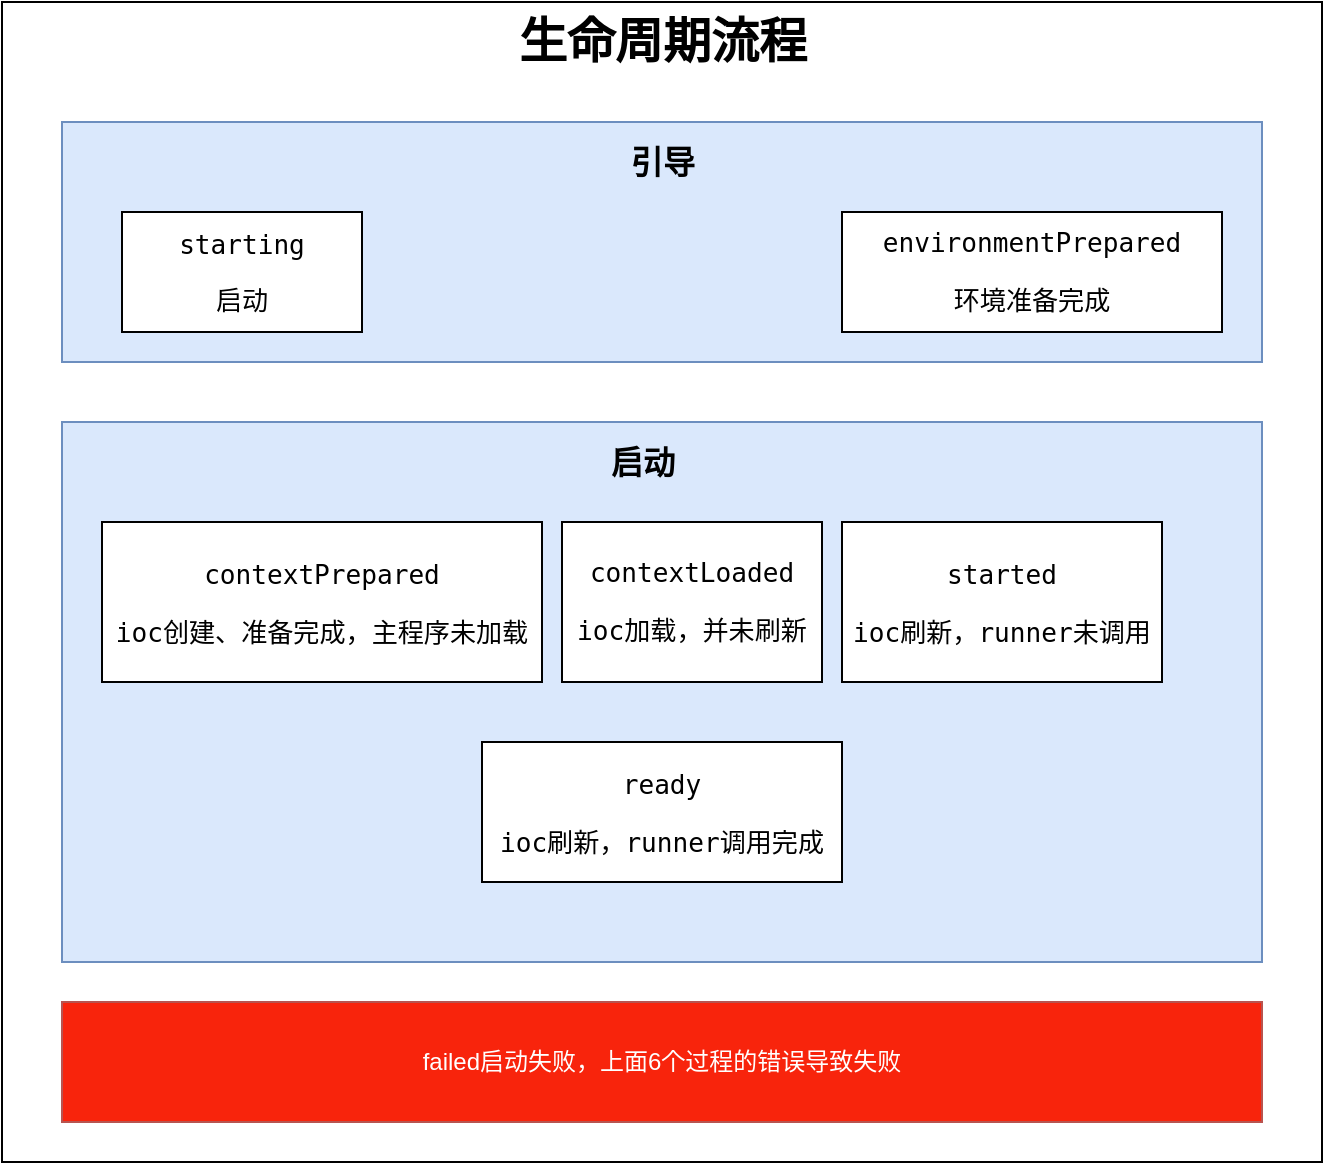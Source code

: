 <mxfile version="24.4.8" type="github">
  <diagram name="第 1 页" id="Oc3dPFVWis-HLhDtF6Aj">
    <mxGraphModel dx="1314" dy="767" grid="1" gridSize="10" guides="1" tooltips="1" connect="1" arrows="1" fold="1" page="1" pageScale="1" pageWidth="827" pageHeight="1169" math="0" shadow="0">
      <root>
        <mxCell id="0" />
        <mxCell id="1" parent="0" />
        <mxCell id="TSbBjLQhTuNAmrnQfjzS-1" value="" style="rounded=0;whiteSpace=wrap;html=1;" vertex="1" parent="1">
          <mxGeometry x="100" y="70" width="660" height="580" as="geometry" />
        </mxCell>
        <mxCell id="TSbBjLQhTuNAmrnQfjzS-2" value="生命周期流程" style="text;strokeColor=none;fillColor=none;html=1;fontSize=24;fontStyle=1;verticalAlign=middle;align=center;" vertex="1" parent="1">
          <mxGeometry x="380" y="70" width="100" height="40" as="geometry" />
        </mxCell>
        <mxCell id="TSbBjLQhTuNAmrnQfjzS-3" value="" style="rounded=0;whiteSpace=wrap;html=1;fillColor=#dae8fc;strokeColor=#6c8ebf;" vertex="1" parent="1">
          <mxGeometry x="130" y="130" width="600" height="120" as="geometry" />
        </mxCell>
        <mxCell id="TSbBjLQhTuNAmrnQfjzS-4" value="引导" style="text;strokeColor=none;fillColor=none;html=1;fontSize=16;fontStyle=1;verticalAlign=middle;align=center;" vertex="1" parent="1">
          <mxGeometry x="380" y="130" width="100" height="40" as="geometry" />
        </mxCell>
        <mxCell id="TSbBjLQhTuNAmrnQfjzS-10" value="&lt;div style=&quot;&quot;&gt;&lt;pre style=&quot;&quot;&gt;&lt;font face=&quot;JetBrains Mono, monospace&quot;&gt;&lt;span style=&quot;font-size: 13.067px;&quot;&gt;starting&lt;/span&gt;&lt;span style=&quot;font-size: 9.8pt;&quot;&gt;&lt;br&gt;&lt;/span&gt;&lt;/font&gt;&lt;/pre&gt;&lt;pre style=&quot;&quot;&gt;&lt;font face=&quot;JetBrains Mono, monospace&quot;&gt;&lt;span style=&quot;font-size: 13.067px;&quot;&gt;启动&lt;/span&gt;&lt;/font&gt;&lt;/pre&gt;&lt;/div&gt;" style="rounded=0;whiteSpace=wrap;html=1;labelBackgroundColor=none;fontColor=default;" vertex="1" parent="1">
          <mxGeometry x="160" y="175" width="120" height="60" as="geometry" />
        </mxCell>
        <mxCell id="TSbBjLQhTuNAmrnQfjzS-11" value="&lt;div style=&quot;&quot;&gt;&lt;pre style=&quot;&quot;&gt;&lt;div style=&quot;&quot;&gt;&lt;pre style=&quot;font-family:&#39;JetBrains Mono&#39;,monospace;font-size:9.8pt;&quot;&gt;&lt;span style=&quot;&quot;&gt;environmentPrepared&lt;/span&gt;&lt;/pre&gt;&lt;pre style=&quot;font-family:&#39;JetBrains Mono&#39;,monospace;font-size:9.8pt;&quot;&gt;&lt;span style=&quot;&quot;&gt;环境准备完成&lt;/span&gt;&lt;/pre&gt;&lt;/div&gt;&lt;/pre&gt;&lt;/div&gt;" style="rounded=0;whiteSpace=wrap;html=1;labelBackgroundColor=none;fontColor=#000000;" vertex="1" parent="1">
          <mxGeometry x="520" y="175" width="190" height="60" as="geometry" />
        </mxCell>
        <mxCell id="TSbBjLQhTuNAmrnQfjzS-12" value="" style="rounded=0;whiteSpace=wrap;html=1;fillColor=#dae8fc;strokeColor=#6c8ebf;" vertex="1" parent="1">
          <mxGeometry x="130" y="280" width="600" height="270" as="geometry" />
        </mxCell>
        <mxCell id="TSbBjLQhTuNAmrnQfjzS-13" value="启动" style="text;strokeColor=none;fillColor=none;html=1;fontSize=16;fontStyle=1;verticalAlign=middle;align=center;" vertex="1" parent="1">
          <mxGeometry x="370" y="280" width="100" height="40" as="geometry" />
        </mxCell>
        <mxCell id="TSbBjLQhTuNAmrnQfjzS-14" value="&lt;div style=&quot;&quot;&gt;&lt;pre style=&quot;&quot;&gt;&lt;div style=&quot;&quot;&gt;&lt;pre style=&quot;font-family:&#39;JetBrains Mono&#39;,monospace;font-size:9.8pt;&quot;&gt;&lt;span style=&quot;&quot;&gt;contextPrepared&lt;/span&gt;&lt;/pre&gt;&lt;pre style=&quot;&quot;&gt;&lt;font face=&quot;JetBrains Mono, monospace&quot;&gt;&lt;span style=&quot;font-size: 13.067px;&quot;&gt;ioc创建、准备完成，主程序未加载&lt;/span&gt;&lt;span style=&quot;font-size: 9.8pt;&quot;&gt;&lt;br&gt;&lt;/span&gt;&lt;/font&gt;&lt;/pre&gt;&lt;/div&gt;&lt;/pre&gt;&lt;/div&gt;" style="rounded=0;whiteSpace=wrap;html=1;labelBackgroundColor=none;fontColor=default;" vertex="1" parent="1">
          <mxGeometry x="150" y="330" width="220" height="80" as="geometry" />
        </mxCell>
        <mxCell id="TSbBjLQhTuNAmrnQfjzS-15" value="&lt;div style=&quot;&quot;&gt;&lt;pre style=&quot;&quot;&gt;&lt;div style=&quot;&quot;&gt;&lt;pre style=&quot;font-family:&#39;JetBrains Mono&#39;,monospace;font-size:9.8pt;&quot;&gt;&lt;span style=&quot;&quot;&gt;contextLoaded&lt;/span&gt;&lt;/pre&gt;&lt;pre style=&quot;font-family:&#39;JetBrains Mono&#39;,monospace;font-size:9.8pt;&quot;&gt;&lt;span style=&quot;&quot;&gt;ioc加载，并未刷新&lt;/span&gt;&lt;/pre&gt;&lt;/div&gt;&lt;/pre&gt;&lt;/div&gt;" style="rounded=0;whiteSpace=wrap;html=1;labelBackgroundColor=none;fontColor=default;" vertex="1" parent="1">
          <mxGeometry x="380" y="330" width="130" height="80" as="geometry" />
        </mxCell>
        <mxCell id="TSbBjLQhTuNAmrnQfjzS-16" value="&lt;div style=&quot;&quot;&gt;&lt;pre style=&quot;&quot;&gt;&lt;div style=&quot;&quot;&gt;&lt;pre style=&quot;font-family:&#39;JetBrains Mono&#39;,monospace;font-size:9.8pt;&quot;&gt;&lt;span style=&quot;&quot;&gt;started&lt;/span&gt;&lt;/pre&gt;&lt;pre style=&quot;&quot;&gt;&lt;font face=&quot;JetBrains Mono, monospace&quot;&gt;&lt;span style=&quot;font-size: 13.067px;&quot;&gt;ioc刷新，runner未调用&lt;/span&gt;&lt;span style=&quot;font-size: 9.8pt;&quot;&gt;&lt;br&gt;&lt;/span&gt;&lt;/font&gt;&lt;/pre&gt;&lt;/div&gt;&lt;/pre&gt;&lt;/div&gt;" style="rounded=0;whiteSpace=wrap;html=1;labelBackgroundColor=none;fontColor=default;" vertex="1" parent="1">
          <mxGeometry x="520" y="330" width="160" height="80" as="geometry" />
        </mxCell>
        <mxCell id="TSbBjLQhTuNAmrnQfjzS-17" value="&lt;div style=&quot;&quot;&gt;&lt;pre style=&quot;&quot;&gt;&lt;div style=&quot;&quot;&gt;&lt;pre style=&quot;font-family:&#39;JetBrains Mono&#39;,monospace;font-size:9.8pt;&quot;&gt;&lt;span style=&quot;&quot;&gt;ready&lt;/span&gt;&lt;/pre&gt;&lt;pre style=&quot;&quot;&gt;&lt;font face=&quot;JetBrains Mono, monospace&quot;&gt;&lt;span style=&quot;font-size: 13.067px;&quot;&gt;ioc刷新，runner调用完成&lt;/span&gt;&lt;span style=&quot;font-size: 9.8pt;&quot;&gt;&lt;br&gt;&lt;/span&gt;&lt;/font&gt;&lt;/pre&gt;&lt;/div&gt;&lt;/pre&gt;&lt;/div&gt;" style="rounded=0;whiteSpace=wrap;html=1;labelBackgroundColor=none;fontColor=default;" vertex="1" parent="1">
          <mxGeometry x="340" y="440" width="180" height="70" as="geometry" />
        </mxCell>
        <mxCell id="TSbBjLQhTuNAmrnQfjzS-19" value="failed启动失败，上面6个过程的错误导致失败" style="rounded=0;whiteSpace=wrap;html=1;fillColor=#F8240C;strokeColor=#b85450;fontColor=#FFFFFF;" vertex="1" parent="1">
          <mxGeometry x="130" y="570" width="600" height="60" as="geometry" />
        </mxCell>
      </root>
    </mxGraphModel>
  </diagram>
</mxfile>
